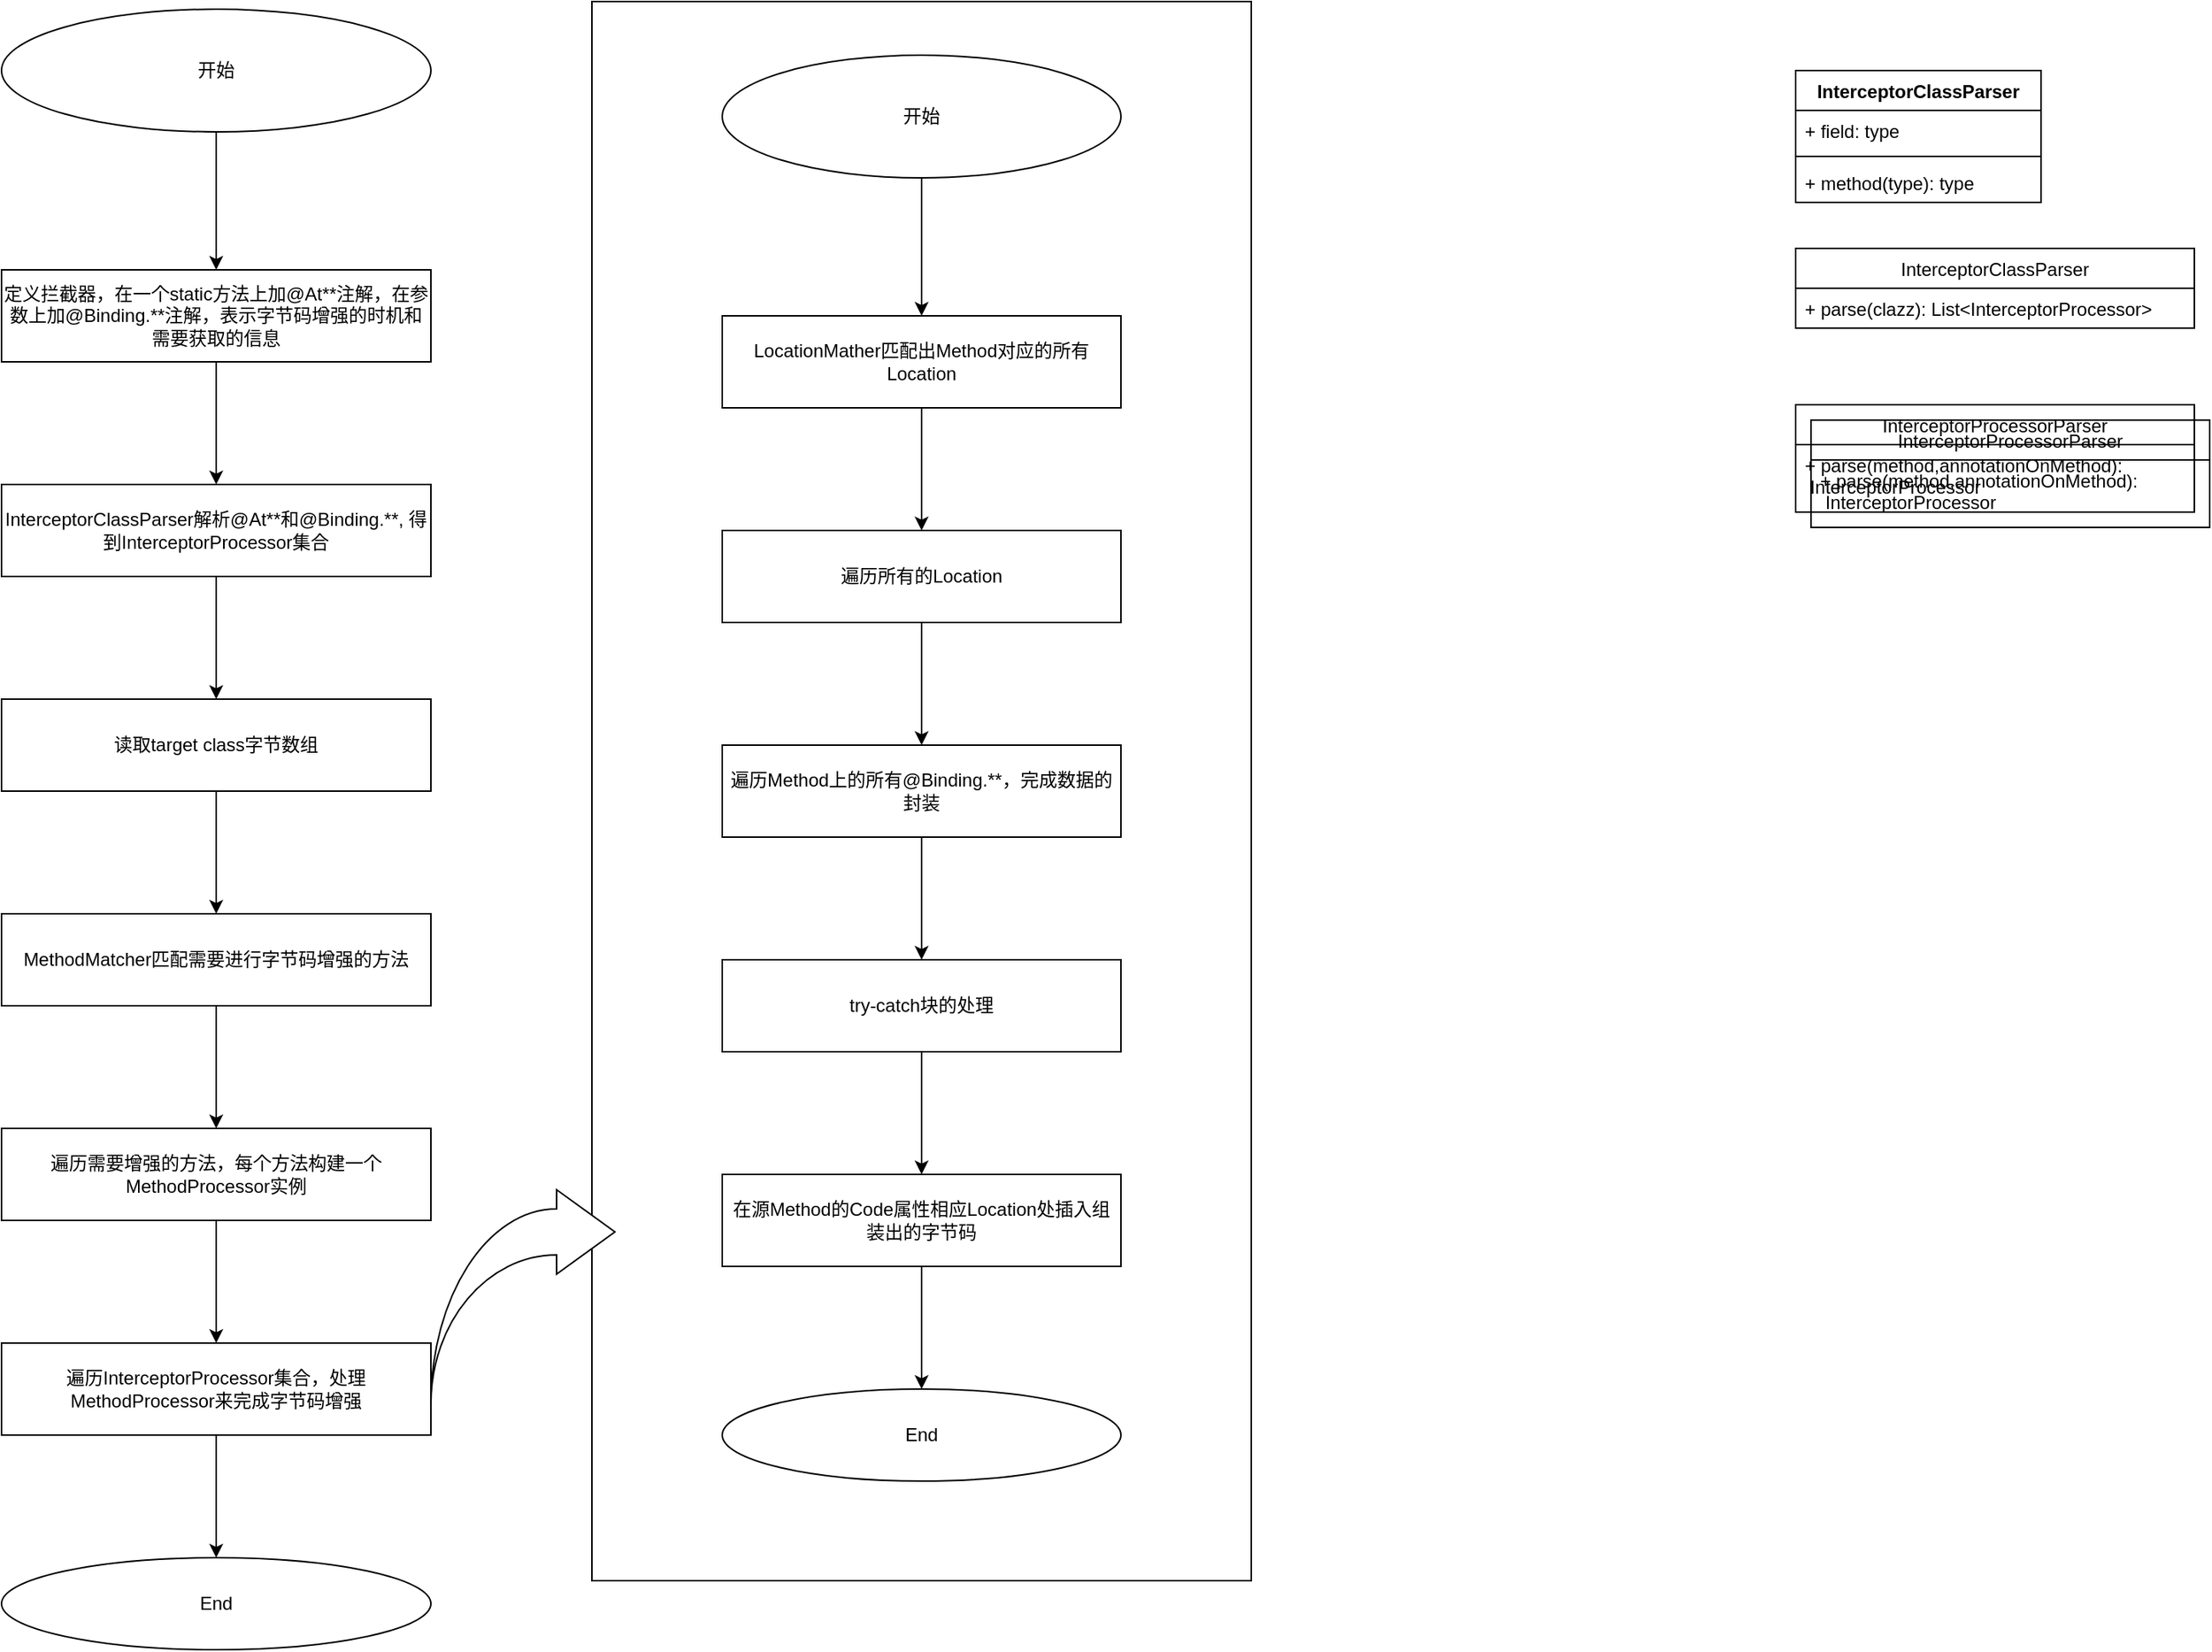 <mxfile version="17.4.0" type="device"><diagram id="VOsdzeP7_f0jfw9m6IH-" name="Page-1"><mxGraphModel dx="813" dy="454" grid="1" gridSize="10" guides="1" tooltips="1" connect="1" arrows="1" fold="1" page="1" pageScale="1" pageWidth="827" pageHeight="1169" math="0" shadow="0"><root><mxCell id="0"/><mxCell id="1" parent="0"/><mxCell id="cx40hg_Ex-AXdywlJPuG-38" value="" style="rounded=0;whiteSpace=wrap;html=1;" parent="1" vertex="1"><mxGeometry x="385" y="35" width="430" height="1030" as="geometry"/></mxCell><mxCell id="cx40hg_Ex-AXdywlJPuG-3" value="" style="edgeStyle=orthogonalEdgeStyle;rounded=0;orthogonalLoop=1;jettySize=auto;html=1;" parent="1" source="cx40hg_Ex-AXdywlJPuG-1" target="cx40hg_Ex-AXdywlJPuG-2" edge="1"><mxGeometry relative="1" as="geometry"/></mxCell><mxCell id="cx40hg_Ex-AXdywlJPuG-1" value="开始" style="ellipse;whiteSpace=wrap;html=1;" parent="1" vertex="1"><mxGeometry x="80" y="40" width="120" height="80" as="geometry"/></mxCell><mxCell id="cx40hg_Ex-AXdywlJPuG-5" value="" style="edgeStyle=orthogonalEdgeStyle;rounded=0;orthogonalLoop=1;jettySize=auto;html=1;" parent="1" source="cx40hg_Ex-AXdywlJPuG-2" target="cx40hg_Ex-AXdywlJPuG-4" edge="1"><mxGeometry relative="1" as="geometry"/></mxCell><mxCell id="cx40hg_Ex-AXdywlJPuG-2" value="定义拦截器，在一个static方法上加@At**注解，在参数上加@Binding.**注解，表示字节码增强的时机和需要获取的信息" style="whiteSpace=wrap;html=1;" parent="1" vertex="1"><mxGeometry y="210" width="280" height="60" as="geometry"/></mxCell><mxCell id="cx40hg_Ex-AXdywlJPuG-9" value="" style="edgeStyle=orthogonalEdgeStyle;rounded=0;orthogonalLoop=1;jettySize=auto;html=1;" parent="1" source="cx40hg_Ex-AXdywlJPuG-4" target="cx40hg_Ex-AXdywlJPuG-8" edge="1"><mxGeometry relative="1" as="geometry"/></mxCell><mxCell id="cx40hg_Ex-AXdywlJPuG-4" value="InterceptorClassParser解析@At**和@Binding.**, 得到InterceptorProcessor集合" style="whiteSpace=wrap;html=1;" parent="1" vertex="1"><mxGeometry y="350" width="280" height="60" as="geometry"/></mxCell><mxCell id="cx40hg_Ex-AXdywlJPuG-11" value="" style="edgeStyle=orthogonalEdgeStyle;rounded=0;orthogonalLoop=1;jettySize=auto;html=1;" parent="1" source="cx40hg_Ex-AXdywlJPuG-8" target="cx40hg_Ex-AXdywlJPuG-10" edge="1"><mxGeometry relative="1" as="geometry"/></mxCell><mxCell id="cx40hg_Ex-AXdywlJPuG-8" value="读取target class字节数组" style="whiteSpace=wrap;html=1;" parent="1" vertex="1"><mxGeometry y="490" width="280" height="60" as="geometry"/></mxCell><mxCell id="cx40hg_Ex-AXdywlJPuG-13" value="" style="edgeStyle=orthogonalEdgeStyle;rounded=0;orthogonalLoop=1;jettySize=auto;html=1;" parent="1" source="cx40hg_Ex-AXdywlJPuG-10" target="cx40hg_Ex-AXdywlJPuG-12" edge="1"><mxGeometry relative="1" as="geometry"/></mxCell><mxCell id="cx40hg_Ex-AXdywlJPuG-10" value="MethodMatcher匹配需要进行字节码增强的方法" style="whiteSpace=wrap;html=1;" parent="1" vertex="1"><mxGeometry y="630" width="280" height="60" as="geometry"/></mxCell><mxCell id="cx40hg_Ex-AXdywlJPuG-15" value="" style="edgeStyle=orthogonalEdgeStyle;rounded=0;orthogonalLoop=1;jettySize=auto;html=1;" parent="1" source="cx40hg_Ex-AXdywlJPuG-12" target="cx40hg_Ex-AXdywlJPuG-14" edge="1"><mxGeometry relative="1" as="geometry"/></mxCell><mxCell id="cx40hg_Ex-AXdywlJPuG-12" value="遍历需要增强的方法，每个方法构建一个MethodProcessor实例" style="whiteSpace=wrap;html=1;" parent="1" vertex="1"><mxGeometry y="770" width="280" height="60" as="geometry"/></mxCell><mxCell id="cx40hg_Ex-AXdywlJPuG-23" value="" style="edgeStyle=orthogonalEdgeStyle;rounded=0;orthogonalLoop=1;jettySize=auto;html=1;" parent="1" source="cx40hg_Ex-AXdywlJPuG-14" target="cx40hg_Ex-AXdywlJPuG-22" edge="1"><mxGeometry relative="1" as="geometry"/></mxCell><mxCell id="cx40hg_Ex-AXdywlJPuG-14" value="遍历InterceptorProcessor集合，处理MethodProcessor来完成字节码增强" style="whiteSpace=wrap;html=1;" parent="1" vertex="1"><mxGeometry y="910" width="280" height="60" as="geometry"/></mxCell><mxCell id="cx40hg_Ex-AXdywlJPuG-22" value="End" style="ellipse;whiteSpace=wrap;html=1;" parent="1" vertex="1"><mxGeometry y="1050" width="280" height="60" as="geometry"/></mxCell><mxCell id="cx40hg_Ex-AXdywlJPuG-26" value="" style="edgeStyle=orthogonalEdgeStyle;rounded=0;orthogonalLoop=1;jettySize=auto;html=1;" parent="1" source="cx40hg_Ex-AXdywlJPuG-24" target="cx40hg_Ex-AXdywlJPuG-25" edge="1"><mxGeometry relative="1" as="geometry"/></mxCell><mxCell id="cx40hg_Ex-AXdywlJPuG-24" value="开始" style="ellipse;whiteSpace=wrap;html=1;" parent="1" vertex="1"><mxGeometry x="470" y="70" width="260" height="80" as="geometry"/></mxCell><mxCell id="cx40hg_Ex-AXdywlJPuG-28" value="" style="edgeStyle=orthogonalEdgeStyle;rounded=0;orthogonalLoop=1;jettySize=auto;html=1;" parent="1" source="cx40hg_Ex-AXdywlJPuG-25" target="cx40hg_Ex-AXdywlJPuG-27" edge="1"><mxGeometry relative="1" as="geometry"/></mxCell><mxCell id="cx40hg_Ex-AXdywlJPuG-25" value="LocationMather匹配出Method对应的所有Location" style="whiteSpace=wrap;html=1;" parent="1" vertex="1"><mxGeometry x="470" y="240" width="260" height="60" as="geometry"/></mxCell><mxCell id="cx40hg_Ex-AXdywlJPuG-30" value="" style="edgeStyle=orthogonalEdgeStyle;rounded=0;orthogonalLoop=1;jettySize=auto;html=1;" parent="1" source="cx40hg_Ex-AXdywlJPuG-27" target="cx40hg_Ex-AXdywlJPuG-29" edge="1"><mxGeometry relative="1" as="geometry"/></mxCell><mxCell id="cx40hg_Ex-AXdywlJPuG-27" value="遍历所有的Location" style="whiteSpace=wrap;html=1;" parent="1" vertex="1"><mxGeometry x="470" y="380" width="260" height="60" as="geometry"/></mxCell><mxCell id="cx40hg_Ex-AXdywlJPuG-32" value="" style="edgeStyle=orthogonalEdgeStyle;rounded=0;orthogonalLoop=1;jettySize=auto;html=1;" parent="1" source="cx40hg_Ex-AXdywlJPuG-29" target="cx40hg_Ex-AXdywlJPuG-31" edge="1"><mxGeometry relative="1" as="geometry"/></mxCell><mxCell id="cx40hg_Ex-AXdywlJPuG-29" value="遍历Method上的所有@Binding.**，完成数据的封装" style="whiteSpace=wrap;html=1;" parent="1" vertex="1"><mxGeometry x="470" y="520" width="260" height="60" as="geometry"/></mxCell><mxCell id="cx40hg_Ex-AXdywlJPuG-34" value="" style="edgeStyle=orthogonalEdgeStyle;rounded=0;orthogonalLoop=1;jettySize=auto;html=1;" parent="1" source="cx40hg_Ex-AXdywlJPuG-31" target="cx40hg_Ex-AXdywlJPuG-33" edge="1"><mxGeometry relative="1" as="geometry"/></mxCell><mxCell id="cx40hg_Ex-AXdywlJPuG-31" value="try-catch块的处理" style="whiteSpace=wrap;html=1;" parent="1" vertex="1"><mxGeometry x="470" y="660" width="260" height="60" as="geometry"/></mxCell><mxCell id="cx40hg_Ex-AXdywlJPuG-36" value="" style="edgeStyle=orthogonalEdgeStyle;rounded=0;orthogonalLoop=1;jettySize=auto;html=1;" parent="1" source="cx40hg_Ex-AXdywlJPuG-33" target="cx40hg_Ex-AXdywlJPuG-35" edge="1"><mxGeometry relative="1" as="geometry"/></mxCell><mxCell id="cx40hg_Ex-AXdywlJPuG-33" value="在源Method的Code属性相应Location处插入组装出的字节码" style="whiteSpace=wrap;html=1;" parent="1" vertex="1"><mxGeometry x="470" y="800" width="260" height="60" as="geometry"/></mxCell><mxCell id="cx40hg_Ex-AXdywlJPuG-35" value="End" style="ellipse;whiteSpace=wrap;html=1;" parent="1" vertex="1"><mxGeometry x="470" y="940" width="260" height="60" as="geometry"/></mxCell><mxCell id="cx40hg_Ex-AXdywlJPuG-37" value="开始" style="ellipse;whiteSpace=wrap;html=1;" parent="1" vertex="1"><mxGeometry y="40" width="280" height="80" as="geometry"/></mxCell><mxCell id="cx40hg_Ex-AXdywlJPuG-40" value="" style="html=1;shadow=0;dashed=0;align=center;verticalAlign=middle;shape=mxgraph.arrows2.jumpInArrow;dy=15;dx=38;arrowHead=55;" parent="1" vertex="1"><mxGeometry x="280" y="810" width="120" height="140" as="geometry"/></mxCell><mxCell id="sQwbHmot6AnCUbWs-g9k-1" value="InterceptorClassParser" style="swimlane;fontStyle=1;align=center;verticalAlign=top;childLayout=stackLayout;horizontal=1;startSize=26;horizontalStack=0;resizeParent=1;resizeParentMax=0;resizeLast=0;collapsible=1;marginBottom=0;" vertex="1" parent="1"><mxGeometry x="1170" y="80" width="160" height="86" as="geometry"/></mxCell><mxCell id="sQwbHmot6AnCUbWs-g9k-2" value="+ field: type" style="text;strokeColor=none;fillColor=none;align=left;verticalAlign=top;spacingLeft=4;spacingRight=4;overflow=hidden;rotatable=0;points=[[0,0.5],[1,0.5]];portConstraint=eastwest;" vertex="1" parent="sQwbHmot6AnCUbWs-g9k-1"><mxGeometry y="26" width="160" height="26" as="geometry"/></mxCell><mxCell id="sQwbHmot6AnCUbWs-g9k-3" value="" style="line;strokeWidth=1;fillColor=none;align=left;verticalAlign=middle;spacingTop=-1;spacingLeft=3;spacingRight=3;rotatable=0;labelPosition=right;points=[];portConstraint=eastwest;" vertex="1" parent="sQwbHmot6AnCUbWs-g9k-1"><mxGeometry y="52" width="160" height="8" as="geometry"/></mxCell><mxCell id="sQwbHmot6AnCUbWs-g9k-4" value="+ method(type): type" style="text;strokeColor=none;fillColor=none;align=left;verticalAlign=top;spacingLeft=4;spacingRight=4;overflow=hidden;rotatable=0;points=[[0,0.5],[1,0.5]];portConstraint=eastwest;" vertex="1" parent="sQwbHmot6AnCUbWs-g9k-1"><mxGeometry y="60" width="160" height="26" as="geometry"/></mxCell><mxCell id="sQwbHmot6AnCUbWs-g9k-6" value="InterceptorClassParser" style="swimlane;fontStyle=0;childLayout=stackLayout;horizontal=1;startSize=26;fillColor=none;horizontalStack=0;resizeParent=1;resizeParentMax=0;resizeLast=0;collapsible=1;marginBottom=0;" vertex="1" parent="1"><mxGeometry x="1170" y="196" width="260" height="52" as="geometry"/></mxCell><mxCell id="sQwbHmot6AnCUbWs-g9k-7" value="+ parse(clazz): List&lt;InterceptorProcessor&gt;" style="text;strokeColor=none;fillColor=none;align=left;verticalAlign=top;spacingLeft=4;spacingRight=4;overflow=hidden;rotatable=0;points=[[0,0.5],[1,0.5]];portConstraint=eastwest;" vertex="1" parent="sQwbHmot6AnCUbWs-g9k-6"><mxGeometry y="26" width="260" height="26" as="geometry"/></mxCell><mxCell id="sQwbHmot6AnCUbWs-g9k-10" value="InterceptorProcessorParser" style="swimlane;fontStyle=0;childLayout=stackLayout;horizontal=1;startSize=26;fillColor=none;horizontalStack=0;resizeParent=1;resizeParentMax=0;resizeLast=0;collapsible=1;marginBottom=0;" vertex="1" parent="1"><mxGeometry x="1170" y="298" width="260" height="70" as="geometry"/></mxCell><mxCell id="sQwbHmot6AnCUbWs-g9k-11" value="+ parse(method,annotationOnMethod):&#10; InterceptorProcessor" style="text;strokeColor=none;fillColor=none;align=left;verticalAlign=top;spacingLeft=4;spacingRight=4;overflow=hidden;rotatable=0;points=[[0,0.5],[1,0.5]];portConstraint=eastwest;autosize=1;" vertex="1" parent="sQwbHmot6AnCUbWs-g9k-10"><mxGeometry y="26" width="260" height="44" as="geometry"/></mxCell><mxCell id="sQwbHmot6AnCUbWs-g9k-12" value="InterceptorProcessorParser" style="swimlane;fontStyle=0;childLayout=stackLayout;horizontal=1;startSize=26;fillColor=none;horizontalStack=0;resizeParent=1;resizeParentMax=0;resizeLast=0;collapsible=1;marginBottom=0;" vertex="1" parent="1"><mxGeometry x="1180" y="308" width="260" height="70" as="geometry"/></mxCell><mxCell id="sQwbHmot6AnCUbWs-g9k-13" value="+ parse(method,annotationOnMethod):&#10; InterceptorProcessor" style="text;strokeColor=none;fillColor=none;align=left;verticalAlign=top;spacingLeft=4;spacingRight=4;overflow=hidden;rotatable=0;points=[[0,0.5],[1,0.5]];portConstraint=eastwest;autosize=1;" vertex="1" parent="sQwbHmot6AnCUbWs-g9k-12"><mxGeometry y="26" width="260" height="44" as="geometry"/></mxCell></root></mxGraphModel></diagram></mxfile>
